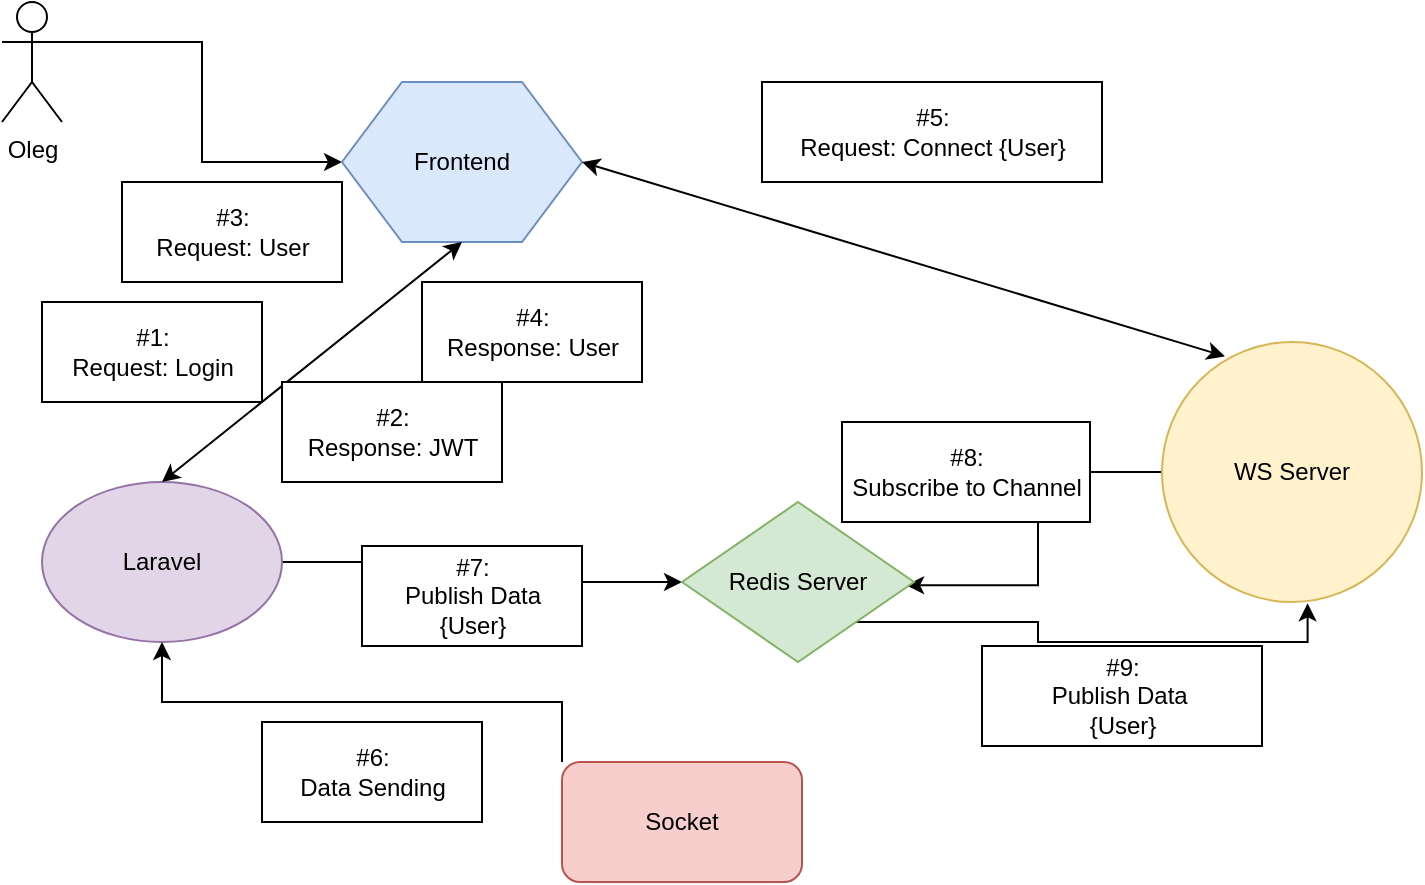 <mxfile version="13.0.3" type="device"><diagram id="XWjDHKFZVDE3akIqx-Au" name="Page-1"><mxGraphModel dx="981" dy="567" grid="1" gridSize="10" guides="1" tooltips="1" connect="1" arrows="1" fold="1" page="1" pageScale="1" pageWidth="827" pageHeight="583" math="0" shadow="0"><root><mxCell id="0"/><mxCell id="1" parent="0"/><mxCell id="P_U4nvtIW9RO7z6otdUf-4" style="edgeStyle=orthogonalEdgeStyle;rounded=0;orthogonalLoop=1;jettySize=auto;html=1;exitX=1;exitY=0.333;exitDx=0;exitDy=0;exitPerimeter=0;entryX=0;entryY=0.5;entryDx=0;entryDy=0;" edge="1" parent="1" source="P_U4nvtIW9RO7z6otdUf-1" target="P_U4nvtIW9RO7z6otdUf-5"><mxGeometry relative="1" as="geometry"><mxPoint x="210" y="110.0" as="targetPoint"/></mxGeometry></mxCell><mxCell id="P_U4nvtIW9RO7z6otdUf-1" value="Oleg" style="shape=umlActor;verticalLabelPosition=bottom;labelBackgroundColor=#ffffff;verticalAlign=top;html=1;outlineConnect=0;" vertex="1" parent="1"><mxGeometry x="60" y="20" width="30" height="60" as="geometry"/></mxCell><mxCell id="P_U4nvtIW9RO7z6otdUf-5" value="Frontend" style="shape=hexagon;perimeter=hexagonPerimeter2;whiteSpace=wrap;html=1;fillColor=#dae8fc;strokeColor=#6c8ebf;" vertex="1" parent="1"><mxGeometry x="230" y="60" width="120" height="80" as="geometry"/></mxCell><mxCell id="P_U4nvtIW9RO7z6otdUf-22" style="edgeStyle=orthogonalEdgeStyle;rounded=0;orthogonalLoop=1;jettySize=auto;html=1;exitX=1;exitY=0.5;exitDx=0;exitDy=0;entryX=0;entryY=0.5;entryDx=0;entryDy=0;" edge="1" parent="1" source="P_U4nvtIW9RO7z6otdUf-7" target="P_U4nvtIW9RO7z6otdUf-23"><mxGeometry relative="1" as="geometry"><mxPoint x="320" y="299.897" as="targetPoint"/></mxGeometry></mxCell><mxCell id="P_U4nvtIW9RO7z6otdUf-7" value="Laravel" style="ellipse;whiteSpace=wrap;html=1;fillColor=#e1d5e7;strokeColor=#9673a6;" vertex="1" parent="1"><mxGeometry x="80" y="260" width="120" height="80" as="geometry"/></mxCell><mxCell id="P_U4nvtIW9RO7z6otdUf-8" value="" style="endArrow=classic;startArrow=classic;html=1;entryX=0.5;entryY=1;entryDx=0;entryDy=0;exitX=0.5;exitY=0;exitDx=0;exitDy=0;" edge="1" parent="1" source="P_U4nvtIW9RO7z6otdUf-7" target="P_U4nvtIW9RO7z6otdUf-5"><mxGeometry width="50" height="50" relative="1" as="geometry"><mxPoint x="230" y="240" as="sourcePoint"/><mxPoint x="280" y="190" as="targetPoint"/></mxGeometry></mxCell><mxCell id="P_U4nvtIW9RO7z6otdUf-10" value="#1: &lt;br&gt;Request: Login" style="html=1;" vertex="1" parent="1"><mxGeometry x="80" y="170" width="110" height="50" as="geometry"/></mxCell><mxCell id="P_U4nvtIW9RO7z6otdUf-11" value="#2:&lt;br&gt;Response: JWT" style="html=1;" vertex="1" parent="1"><mxGeometry x="200" y="210" width="110" height="50" as="geometry"/></mxCell><mxCell id="P_U4nvtIW9RO7z6otdUf-12" value="#3:&lt;br&gt;Request: User" style="html=1;" vertex="1" parent="1"><mxGeometry x="120" y="110" width="110" height="50" as="geometry"/></mxCell><mxCell id="P_U4nvtIW9RO7z6otdUf-13" value="#4:&lt;br&gt;Response: User" style="html=1;" vertex="1" parent="1"><mxGeometry x="270" y="160" width="110" height="50" as="geometry"/></mxCell><mxCell id="P_U4nvtIW9RO7z6otdUf-27" style="edgeStyle=orthogonalEdgeStyle;rounded=0;orthogonalLoop=1;jettySize=auto;html=1;exitX=0;exitY=0.5;exitDx=0;exitDy=0;entryX=0.966;entryY=0.52;entryDx=0;entryDy=0;entryPerimeter=0;" edge="1" parent="1" source="P_U4nvtIW9RO7z6otdUf-15" target="P_U4nvtIW9RO7z6otdUf-23"><mxGeometry relative="1" as="geometry"/></mxCell><mxCell id="P_U4nvtIW9RO7z6otdUf-15" value="WS Server" style="ellipse;whiteSpace=wrap;html=1;aspect=fixed;fillColor=#fff2cc;strokeColor=#d6b656;" vertex="1" parent="1"><mxGeometry x="640" y="190" width="130" height="130" as="geometry"/></mxCell><mxCell id="P_U4nvtIW9RO7z6otdUf-16" value="" style="endArrow=classic;startArrow=classic;html=1;entryX=0.242;entryY=0.055;entryDx=0;entryDy=0;entryPerimeter=0;exitX=1;exitY=0.5;exitDx=0;exitDy=0;" edge="1" parent="1" source="P_U4nvtIW9RO7z6otdUf-5" target="P_U4nvtIW9RO7z6otdUf-15"><mxGeometry width="50" height="50" relative="1" as="geometry"><mxPoint x="520" y="120" as="sourcePoint"/><mxPoint x="570" y="70" as="targetPoint"/></mxGeometry></mxCell><mxCell id="P_U4nvtIW9RO7z6otdUf-17" value="#5:&lt;br&gt;Request: Connect {User}" style="html=1;" vertex="1" parent="1"><mxGeometry x="440" y="60" width="170" height="50" as="geometry"/></mxCell><mxCell id="P_U4nvtIW9RO7z6otdUf-20" style="edgeStyle=orthogonalEdgeStyle;rounded=0;orthogonalLoop=1;jettySize=auto;html=1;exitX=0;exitY=0;exitDx=0;exitDy=0;" edge="1" parent="1" source="P_U4nvtIW9RO7z6otdUf-19" target="P_U4nvtIW9RO7z6otdUf-7"><mxGeometry relative="1" as="geometry"/></mxCell><mxCell id="P_U4nvtIW9RO7z6otdUf-19" value="Socket" style="rounded=1;whiteSpace=wrap;html=1;fillColor=#f8cecc;strokeColor=#b85450;" vertex="1" parent="1"><mxGeometry x="340" y="400" width="120" height="60" as="geometry"/></mxCell><mxCell id="P_U4nvtIW9RO7z6otdUf-21" value="#6:&lt;br&gt;Data Sending" style="html=1;" vertex="1" parent="1"><mxGeometry x="190" y="380" width="110" height="50" as="geometry"/></mxCell><mxCell id="P_U4nvtIW9RO7z6otdUf-28" style="edgeStyle=orthogonalEdgeStyle;rounded=0;orthogonalLoop=1;jettySize=auto;html=1;exitX=1;exitY=1;exitDx=0;exitDy=0;entryX=0.56;entryY=1.005;entryDx=0;entryDy=0;entryPerimeter=0;" edge="1" parent="1" source="P_U4nvtIW9RO7z6otdUf-23" target="P_U4nvtIW9RO7z6otdUf-15"><mxGeometry relative="1" as="geometry"/></mxCell><mxCell id="P_U4nvtIW9RO7z6otdUf-23" value="Redis Server" style="rhombus;whiteSpace=wrap;html=1;fillColor=#d5e8d4;strokeColor=#82b366;" vertex="1" parent="1"><mxGeometry x="400" y="270" width="116" height="80" as="geometry"/></mxCell><mxCell id="P_U4nvtIW9RO7z6otdUf-24" value="#7:&lt;br&gt;Publish Data&lt;br&gt;{User}" style="html=1;" vertex="1" parent="1"><mxGeometry x="240" y="292" width="110" height="50" as="geometry"/></mxCell><mxCell id="P_U4nvtIW9RO7z6otdUf-26" value="#8:&lt;br&gt;Subscribe to Channel" style="html=1;" vertex="1" parent="1"><mxGeometry x="480" y="230" width="124" height="50" as="geometry"/></mxCell><mxCell id="P_U4nvtIW9RO7z6otdUf-29" value="#9:&lt;br&gt;Publish Data&amp;nbsp;&lt;br&gt;{User}" style="html=1;" vertex="1" parent="1"><mxGeometry x="550" y="342" width="140" height="50" as="geometry"/></mxCell></root></mxGraphModel></diagram></mxfile>